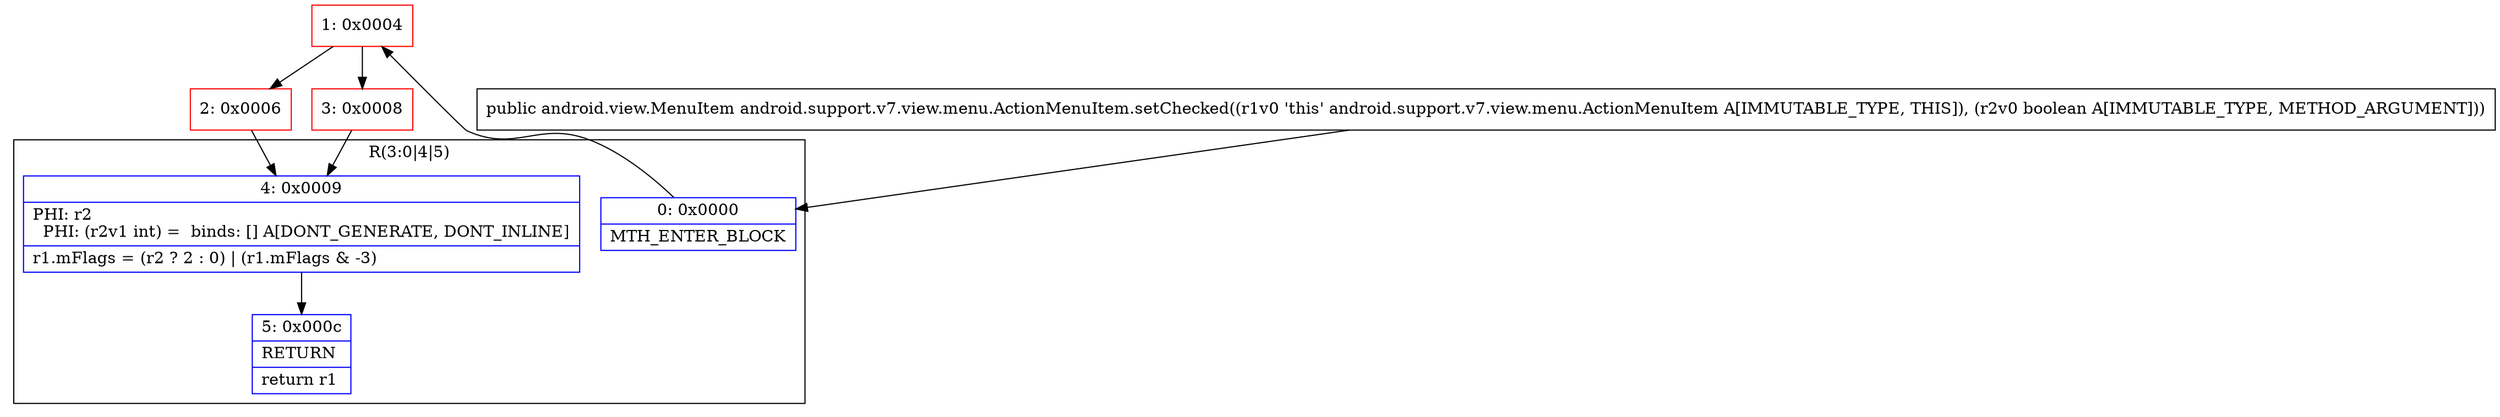 digraph "CFG forandroid.support.v7.view.menu.ActionMenuItem.setChecked(Z)Landroid\/view\/MenuItem;" {
subgraph cluster_Region_1902588170 {
label = "R(3:0|4|5)";
node [shape=record,color=blue];
Node_0 [shape=record,label="{0\:\ 0x0000|MTH_ENTER_BLOCK\l}"];
Node_4 [shape=record,label="{4\:\ 0x0009|PHI: r2 \l  PHI: (r2v1 int) =  binds: [] A[DONT_GENERATE, DONT_INLINE]\l|r1.mFlags = (r2 ? 2 : 0) \| (r1.mFlags & \-3)\l}"];
Node_5 [shape=record,label="{5\:\ 0x000c|RETURN\l|return r1\l}"];
}
Node_1 [shape=record,color=red,label="{1\:\ 0x0004}"];
Node_2 [shape=record,color=red,label="{2\:\ 0x0006}"];
Node_3 [shape=record,color=red,label="{3\:\ 0x0008}"];
MethodNode[shape=record,label="{public android.view.MenuItem android.support.v7.view.menu.ActionMenuItem.setChecked((r1v0 'this' android.support.v7.view.menu.ActionMenuItem A[IMMUTABLE_TYPE, THIS]), (r2v0 boolean A[IMMUTABLE_TYPE, METHOD_ARGUMENT])) }"];
MethodNode -> Node_0;
Node_0 -> Node_1;
Node_4 -> Node_5;
Node_1 -> Node_2;
Node_1 -> Node_3;
Node_2 -> Node_4;
Node_3 -> Node_4;
}

